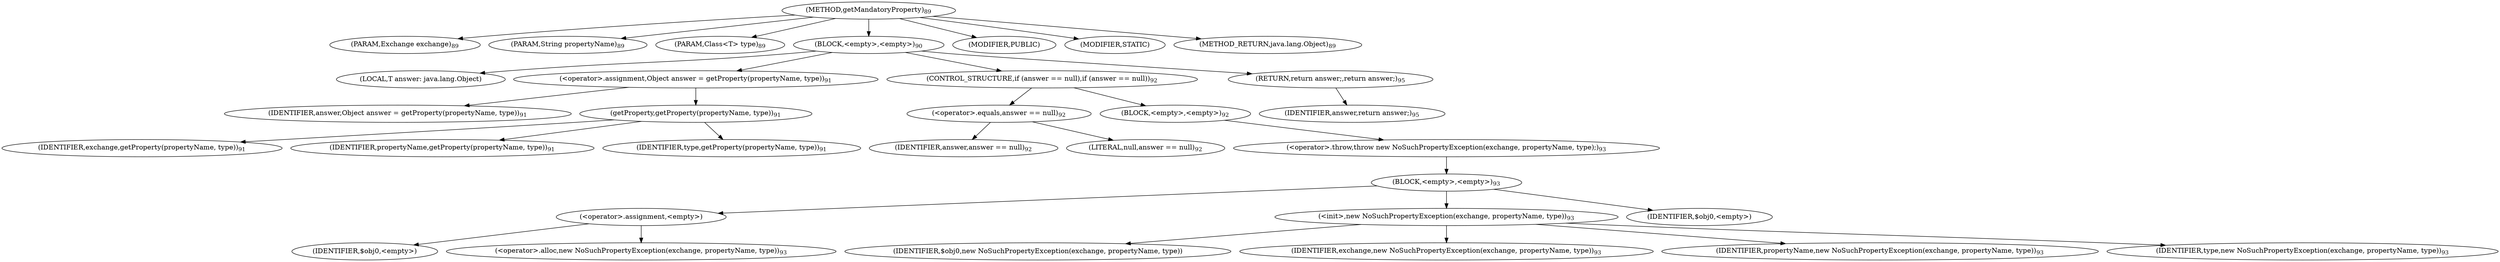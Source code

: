 digraph "getMandatoryProperty" {  
"88" [label = <(METHOD,getMandatoryProperty)<SUB>89</SUB>> ]
"89" [label = <(PARAM,Exchange exchange)<SUB>89</SUB>> ]
"90" [label = <(PARAM,String propertyName)<SUB>89</SUB>> ]
"91" [label = <(PARAM,Class&lt;T&gt; type)<SUB>89</SUB>> ]
"92" [label = <(BLOCK,&lt;empty&gt;,&lt;empty&gt;)<SUB>90</SUB>> ]
"93" [label = <(LOCAL,T answer: java.lang.Object)> ]
"94" [label = <(&lt;operator&gt;.assignment,Object answer = getProperty(propertyName, type))<SUB>91</SUB>> ]
"95" [label = <(IDENTIFIER,answer,Object answer = getProperty(propertyName, type))<SUB>91</SUB>> ]
"96" [label = <(getProperty,getProperty(propertyName, type))<SUB>91</SUB>> ]
"97" [label = <(IDENTIFIER,exchange,getProperty(propertyName, type))<SUB>91</SUB>> ]
"98" [label = <(IDENTIFIER,propertyName,getProperty(propertyName, type))<SUB>91</SUB>> ]
"99" [label = <(IDENTIFIER,type,getProperty(propertyName, type))<SUB>91</SUB>> ]
"100" [label = <(CONTROL_STRUCTURE,if (answer == null),if (answer == null))<SUB>92</SUB>> ]
"101" [label = <(&lt;operator&gt;.equals,answer == null)<SUB>92</SUB>> ]
"102" [label = <(IDENTIFIER,answer,answer == null)<SUB>92</SUB>> ]
"103" [label = <(LITERAL,null,answer == null)<SUB>92</SUB>> ]
"104" [label = <(BLOCK,&lt;empty&gt;,&lt;empty&gt;)<SUB>92</SUB>> ]
"105" [label = <(&lt;operator&gt;.throw,throw new NoSuchPropertyException(exchange, propertyName, type);)<SUB>93</SUB>> ]
"106" [label = <(BLOCK,&lt;empty&gt;,&lt;empty&gt;)<SUB>93</SUB>> ]
"107" [label = <(&lt;operator&gt;.assignment,&lt;empty&gt;)> ]
"108" [label = <(IDENTIFIER,$obj0,&lt;empty&gt;)> ]
"109" [label = <(&lt;operator&gt;.alloc,new NoSuchPropertyException(exchange, propertyName, type))<SUB>93</SUB>> ]
"110" [label = <(&lt;init&gt;,new NoSuchPropertyException(exchange, propertyName, type))<SUB>93</SUB>> ]
"111" [label = <(IDENTIFIER,$obj0,new NoSuchPropertyException(exchange, propertyName, type))> ]
"112" [label = <(IDENTIFIER,exchange,new NoSuchPropertyException(exchange, propertyName, type))<SUB>93</SUB>> ]
"113" [label = <(IDENTIFIER,propertyName,new NoSuchPropertyException(exchange, propertyName, type))<SUB>93</SUB>> ]
"114" [label = <(IDENTIFIER,type,new NoSuchPropertyException(exchange, propertyName, type))<SUB>93</SUB>> ]
"115" [label = <(IDENTIFIER,$obj0,&lt;empty&gt;)> ]
"116" [label = <(RETURN,return answer;,return answer;)<SUB>95</SUB>> ]
"117" [label = <(IDENTIFIER,answer,return answer;)<SUB>95</SUB>> ]
"118" [label = <(MODIFIER,PUBLIC)> ]
"119" [label = <(MODIFIER,STATIC)> ]
"120" [label = <(METHOD_RETURN,java.lang.Object)<SUB>89</SUB>> ]
  "88" -> "89" 
  "88" -> "90" 
  "88" -> "91" 
  "88" -> "92" 
  "88" -> "118" 
  "88" -> "119" 
  "88" -> "120" 
  "92" -> "93" 
  "92" -> "94" 
  "92" -> "100" 
  "92" -> "116" 
  "94" -> "95" 
  "94" -> "96" 
  "96" -> "97" 
  "96" -> "98" 
  "96" -> "99" 
  "100" -> "101" 
  "100" -> "104" 
  "101" -> "102" 
  "101" -> "103" 
  "104" -> "105" 
  "105" -> "106" 
  "106" -> "107" 
  "106" -> "110" 
  "106" -> "115" 
  "107" -> "108" 
  "107" -> "109" 
  "110" -> "111" 
  "110" -> "112" 
  "110" -> "113" 
  "110" -> "114" 
  "116" -> "117" 
}
